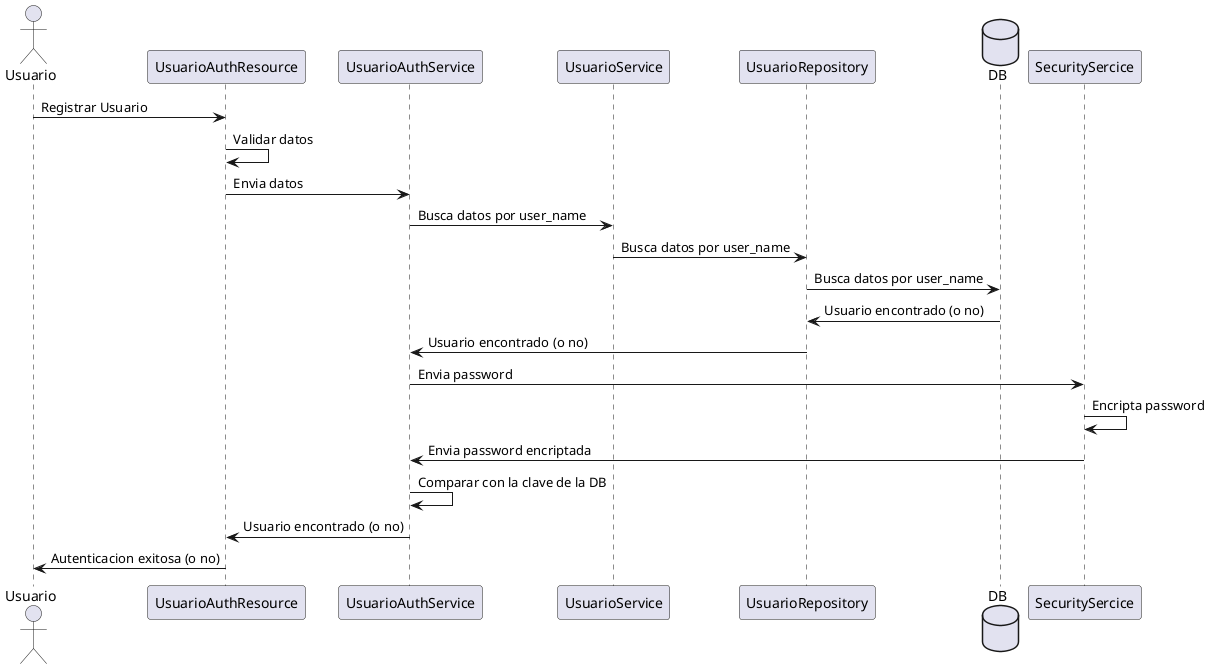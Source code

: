 @startuml Diagrama de secuencia Usuarioe

' Ejemplo
actor Usuario
Usuario -> UsuarioAuthResource: Registrar Usuario
UsuarioAuthResource -> UsuarioAuthResource: Validar datos
UsuarioAuthResource -> UsuarioAuthService: Envia datos
UsuarioAuthService -> UsuarioService: Busca datos por user_name
UsuarioService -> UsuarioRepository: Busca datos por user_name
database DB
UsuarioRepository -> DB: Busca datos por user_name
DB -> UsuarioRepository: Usuario encontrado (o no)
UsuarioRepository -> UsuarioAuthService: Usuario encontrado (o no)
UsuarioAuthService -> SecuritySercice: Envia password
SecuritySercice -> SecuritySercice: Encripta password
SecuritySercice -> UsuarioAuthService: Envia password encriptada  
UsuarioAuthService -> UsuarioAuthService: Comparar con la clave de la DB 
UsuarioAuthService -> UsuarioAuthResource: Usuario encontrado (o no)
UsuarioAuthResource -> Usuario: Autenticacion exitosa (o no)

@enduml